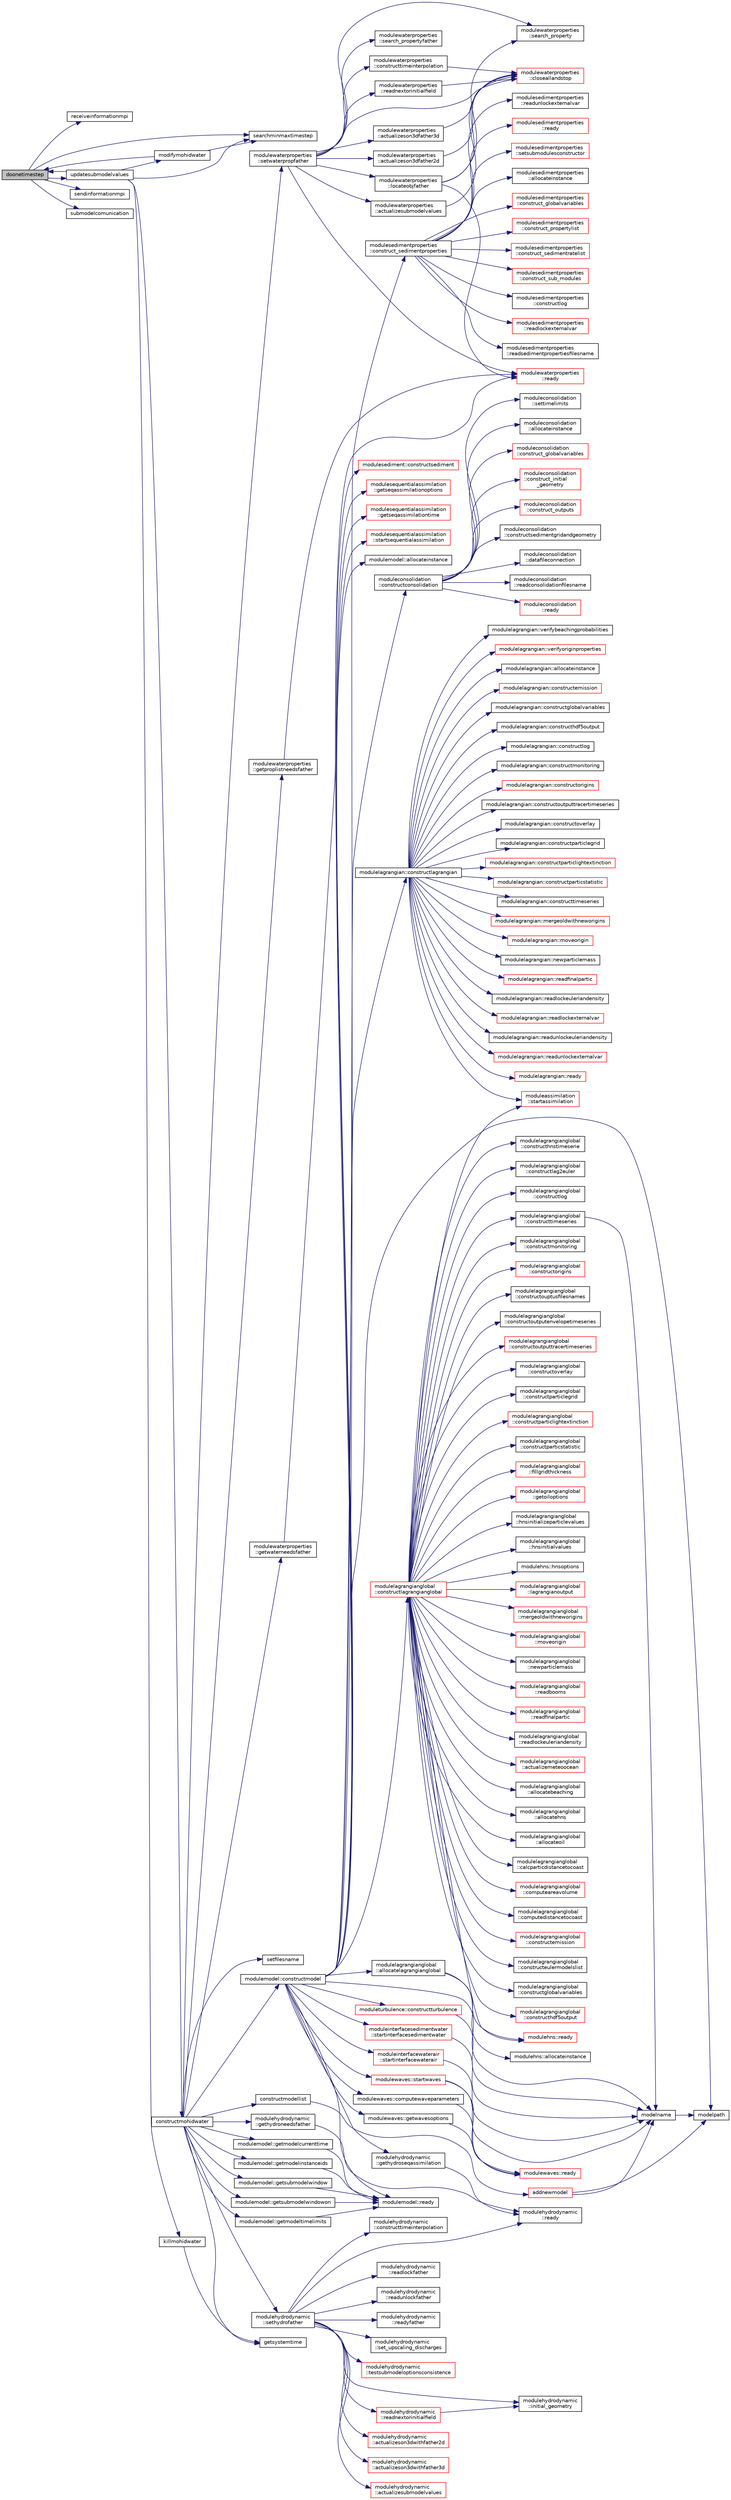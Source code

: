 digraph "doonetimestep"
{
 // LATEX_PDF_SIZE
  edge [fontname="Helvetica",fontsize="10",labelfontname="Helvetica",labelfontsize="10"];
  node [fontname="Helvetica",fontsize="10",shape=record];
  rankdir="LR";
  Node1 [label="doonetimestep",height=0.2,width=0.4,color="black", fillcolor="grey75", style="filled", fontcolor="black",tooltip=" "];
  Node1 -> Node2 [color="midnightblue",fontsize="10",style="solid",fontname="Helvetica"];
  Node2 [label="receiveinformationmpi",height=0.2,width=0.4,color="black", fillcolor="white", style="filled",URL="$_main_8_f90.html#a27516f33f4d1cea85cbc73fd9de518e6",tooltip=" "];
  Node1 -> Node3 [color="midnightblue",fontsize="10",style="solid",fontname="Helvetica"];
  Node3 [label="searchminmaxtimestep",height=0.2,width=0.4,color="black", fillcolor="white", style="filled",URL="$_main_8_f90.html#a21af06ec88c487727156f8a6158380c6",tooltip=" "];
  Node1 -> Node4 [color="midnightblue",fontsize="10",style="solid",fontname="Helvetica"];
  Node4 [label="sendinformationmpi",height=0.2,width=0.4,color="black", fillcolor="white", style="filled",URL="$_main_8_f90.html#a2d87b03d6958553abb9960de430dc290",tooltip=" "];
  Node1 -> Node5 [color="midnightblue",fontsize="10",style="solid",fontname="Helvetica"];
  Node5 [label="submodelcomunication",height=0.2,width=0.4,color="black", fillcolor="white", style="filled",URL="$_main_8_f90.html#a7e852b1ed4379c79f70b17003d08f3c5",tooltip=" "];
  Node1 -> Node6 [color="midnightblue",fontsize="10",style="solid",fontname="Helvetica"];
  Node6 [label="updatesubmodelvalues",height=0.2,width=0.4,color="black", fillcolor="white", style="filled",URL="$_main_8_f90.html#a4c5ecbd810307fa557d4b4e6719c7fd1",tooltip=" "];
  Node6 -> Node7 [color="midnightblue",fontsize="10",style="solid",fontname="Helvetica"];
  Node7 [label="constructmohidwater",height=0.2,width=0.4,color="black", fillcolor="white", style="filled",URL="$_main_8_f90.html#abc6cfc7bca3f0c4dda032a34b9690319",tooltip=" "];
  Node7 -> Node8 [color="midnightblue",fontsize="10",style="solid",fontname="Helvetica"];
  Node8 [label="modulemodel::constructmodel",height=0.2,width=0.4,color="black", fillcolor="white", style="filled",URL="$namespacemodulemodel.html#abcddd2b6e97f110b0c5b3bb00f069570",tooltip=" "];
  Node8 -> Node9 [color="midnightblue",fontsize="10",style="solid",fontname="Helvetica"];
  Node9 [label="modulemodel::allocateinstance",height=0.2,width=0.4,color="black", fillcolor="white", style="filled",URL="$namespacemodulemodel.html#a5bbc8de2114f1ac7367a9db6d923e85a",tooltip=" "];
  Node8 -> Node10 [color="midnightblue",fontsize="10",style="solid",fontname="Helvetica"];
  Node10 [label="modulelagrangianglobal\l::allocatelagrangianglobal",height=0.2,width=0.4,color="black", fillcolor="white", style="filled",URL="$namespacemodulelagrangianglobal.html#a8ae3b3566ebe3cc057810473a03a4abf",tooltip=" "];
  Node10 -> Node11 [color="midnightblue",fontsize="10",style="solid",fontname="Helvetica"];
  Node11 [label="modulehns::allocateinstance",height=0.2,width=0.4,color="black", fillcolor="white", style="filled",URL="$namespacemodulehns.html#a1ecdd29807e20a3d2a3ad0b9fc798f51",tooltip=" "];
  Node10 -> Node12 [color="midnightblue",fontsize="10",style="solid",fontname="Helvetica"];
  Node12 [label="modulehns::ready",height=0.2,width=0.4,color="red", fillcolor="white", style="filled",URL="$namespacemodulehns.html#a1b4bda03d346568b51278fca35b05366",tooltip=" "];
  Node8 -> Node14 [color="midnightblue",fontsize="10",style="solid",fontname="Helvetica"];
  Node14 [label="modulewaves::computewaveparameters",height=0.2,width=0.4,color="black", fillcolor="white", style="filled",URL="$namespacemodulewaves.html#a6a63e2ee3bdd7ee4378a33408a4668a7",tooltip=" "];
  Node14 -> Node15 [color="midnightblue",fontsize="10",style="solid",fontname="Helvetica"];
  Node15 [label="modulewaves::ready",height=0.2,width=0.4,color="red", fillcolor="white", style="filled",URL="$namespacemodulewaves.html#a15beb6e5dff252a4c77c47d43f9b6385",tooltip=" "];
  Node8 -> Node17 [color="midnightblue",fontsize="10",style="solid",fontname="Helvetica"];
  Node17 [label="modulesedimentproperties\l::construct_sedimentproperties",height=0.2,width=0.4,color="black", fillcolor="white", style="filled",URL="$namespacemodulesedimentproperties.html#a73be9d7faf93dc6b2994d535213bbd58",tooltip=" "];
  Node17 -> Node18 [color="midnightblue",fontsize="10",style="solid",fontname="Helvetica"];
  Node18 [label="modulesedimentproperties\l::allocateinstance",height=0.2,width=0.4,color="black", fillcolor="white", style="filled",URL="$namespacemodulesedimentproperties.html#a0e2131732a53a8682cb31baa3a65d6ae",tooltip=" "];
  Node17 -> Node19 [color="midnightblue",fontsize="10",style="solid",fontname="Helvetica"];
  Node19 [label="modulesedimentproperties\l::construct_globalvariables",height=0.2,width=0.4,color="red", fillcolor="white", style="filled",URL="$namespacemodulesedimentproperties.html#ac04693b92d1ed98577124026a0fb1d2e",tooltip=" "];
  Node17 -> Node24 [color="midnightblue",fontsize="10",style="solid",fontname="Helvetica"];
  Node24 [label="modulesedimentproperties\l::construct_propertylist",height=0.2,width=0.4,color="red", fillcolor="white", style="filled",URL="$namespacemodulesedimentproperties.html#abc91092616fbf4edf02daa5a7b1fcbb9",tooltip=" "];
  Node17 -> Node36 [color="midnightblue",fontsize="10",style="solid",fontname="Helvetica"];
  Node36 [label="modulesedimentproperties\l::construct_sedimentratelist",height=0.2,width=0.4,color="red", fillcolor="white", style="filled",URL="$namespacemodulesedimentproperties.html#ac8e0d26b714ef94bff3a38a7730ee2a5",tooltip=" "];
  Node17 -> Node42 [color="midnightblue",fontsize="10",style="solid",fontname="Helvetica"];
  Node42 [label="modulesedimentproperties\l::construct_sub_modules",height=0.2,width=0.4,color="red", fillcolor="white", style="filled",URL="$namespacemodulesedimentproperties.html#a908a832201f28cb160dc5c859ab8af03",tooltip=" "];
  Node17 -> Node54 [color="midnightblue",fontsize="10",style="solid",fontname="Helvetica"];
  Node54 [label="modulesedimentproperties\l::constructlog",height=0.2,width=0.4,color="black", fillcolor="white", style="filled",URL="$namespacemodulesedimentproperties.html#a8adc335e0f9814d9866b9c91620279fb",tooltip=" "];
  Node17 -> Node55 [color="midnightblue",fontsize="10",style="solid",fontname="Helvetica"];
  Node55 [label="modulesedimentproperties\l::readlockexternalvar",height=0.2,width=0.4,color="red", fillcolor="white", style="filled",URL="$namespacemodulesedimentproperties.html#a395db65fca9389b9904d43f9fc450c03",tooltip=" "];
  Node17 -> Node66 [color="midnightblue",fontsize="10",style="solid",fontname="Helvetica"];
  Node66 [label="modulesedimentproperties\l::readsedimentpropertiesfilesname",height=0.2,width=0.4,color="black", fillcolor="white", style="filled",URL="$namespacemodulesedimentproperties.html#a75f3289f9063b5325117a4d39bebace2",tooltip=" "];
  Node17 -> Node67 [color="midnightblue",fontsize="10",style="solid",fontname="Helvetica"];
  Node67 [label="modulesedimentproperties\l::readunlockexternalvar",height=0.2,width=0.4,color="black", fillcolor="white", style="filled",URL="$namespacemodulesedimentproperties.html#a442696b0f51e8020b42b7a5c2af05721",tooltip=" "];
  Node17 -> Node68 [color="midnightblue",fontsize="10",style="solid",fontname="Helvetica"];
  Node68 [label="modulesedimentproperties\l::ready",height=0.2,width=0.4,color="red", fillcolor="white", style="filled",URL="$namespacemodulesedimentproperties.html#a0ac80b6b6970285688cd69f623317e33",tooltip=" "];
  Node17 -> Node70 [color="midnightblue",fontsize="10",style="solid",fontname="Helvetica"];
  Node70 [label="modulesedimentproperties\l::setsubmodulesconstructor",height=0.2,width=0.4,color="red", fillcolor="white", style="filled",URL="$namespacemodulesedimentproperties.html#acc4f3e2fa34ac7c083b5c86382b68a59",tooltip=" "];
  Node8 -> Node72 [color="midnightblue",fontsize="10",style="solid",fontname="Helvetica"];
  Node72 [label="moduleconsolidation\l::constructconsolidation",height=0.2,width=0.4,color="black", fillcolor="white", style="filled",URL="$namespacemoduleconsolidation.html#aac026f0503f905b1fdf70f85f58f7b69",tooltip=" "];
  Node72 -> Node73 [color="midnightblue",fontsize="10",style="solid",fontname="Helvetica"];
  Node73 [label="moduleconsolidation\l::allocateinstance",height=0.2,width=0.4,color="black", fillcolor="white", style="filled",URL="$namespacemoduleconsolidation.html#ab891ed95a8328cd00b80d32b5bbc6bb6",tooltip=" "];
  Node72 -> Node74 [color="midnightblue",fontsize="10",style="solid",fontname="Helvetica"];
  Node74 [label="moduleconsolidation\l::construct_globalvariables",height=0.2,width=0.4,color="red", fillcolor="white", style="filled",URL="$namespacemoduleconsolidation.html#a4d351c8e79499df7d1edcdc11c64fd58",tooltip=" "];
  Node72 -> Node81 [color="midnightblue",fontsize="10",style="solid",fontname="Helvetica"];
  Node81 [label="moduleconsolidation\l::construct_initial\l_geometry",height=0.2,width=0.4,color="red", fillcolor="white", style="filled",URL="$namespacemoduleconsolidation.html#aefbb1dd3cecd84ab6814af87893b00d1",tooltip=" "];
  Node72 -> Node86 [color="midnightblue",fontsize="10",style="solid",fontname="Helvetica"];
  Node86 [label="moduleconsolidation\l::construct_outputs",height=0.2,width=0.4,color="red", fillcolor="white", style="filled",URL="$namespacemoduleconsolidation.html#a1c6db66f62288736bfc6a93bb76fb12c",tooltip=" "];
  Node72 -> Node91 [color="midnightblue",fontsize="10",style="solid",fontname="Helvetica"];
  Node91 [label="moduleconsolidation\l::constructsedimentgridandgeometry",height=0.2,width=0.4,color="black", fillcolor="white", style="filled",URL="$namespacemoduleconsolidation.html#a7fa231a9af605419b5dbc619d4e2a60f",tooltip=" "];
  Node72 -> Node92 [color="midnightblue",fontsize="10",style="solid",fontname="Helvetica"];
  Node92 [label="moduleconsolidation\l::datafileconnection",height=0.2,width=0.4,color="black", fillcolor="white", style="filled",URL="$namespacemoduleconsolidation.html#a59eaaf93a76021e109b8d97e2756ac51",tooltip=" "];
  Node72 -> Node93 [color="midnightblue",fontsize="10",style="solid",fontname="Helvetica"];
  Node93 [label="moduleconsolidation\l::readconsolidationfilesname",height=0.2,width=0.4,color="black", fillcolor="white", style="filled",URL="$namespacemoduleconsolidation.html#adc874bdb2826879904126cec4cd75459",tooltip=" "];
  Node72 -> Node22 [color="midnightblue",fontsize="10",style="solid",fontname="Helvetica"];
  Node22 [label="moduleconsolidation\l::ready",height=0.2,width=0.4,color="red", fillcolor="white", style="filled",URL="$namespacemoduleconsolidation.html#ab6b8d86bedc5c2870f1fb998c297005e",tooltip=" "];
  Node72 -> Node94 [color="midnightblue",fontsize="10",style="solid",fontname="Helvetica"];
  Node94 [label="moduleconsolidation\l::settimelimits",height=0.2,width=0.4,color="black", fillcolor="white", style="filled",URL="$namespacemoduleconsolidation.html#a8f78f5569405ac5d416a2919286511f3",tooltip=" "];
  Node8 -> Node95 [color="midnightblue",fontsize="10",style="solid",fontname="Helvetica"];
  Node95 [label="modulelagrangian::constructlagrangian",height=0.2,width=0.4,color="black", fillcolor="white", style="filled",URL="$namespacemodulelagrangian.html#ad766e71e7390a14dd30513d8ec8ca115",tooltip=" "];
  Node95 -> Node96 [color="midnightblue",fontsize="10",style="solid",fontname="Helvetica"];
  Node96 [label="modulelagrangian::allocateinstance",height=0.2,width=0.4,color="black", fillcolor="white", style="filled",URL="$namespacemodulelagrangian.html#a8223a77ae9396e4ded8f6f220eb1ebe0",tooltip=" "];
  Node95 -> Node97 [color="midnightblue",fontsize="10",style="solid",fontname="Helvetica"];
  Node97 [label="modulelagrangian::constructemission",height=0.2,width=0.4,color="red", fillcolor="white", style="filled",URL="$namespacemodulelagrangian.html#ac0e529585f9aa6d77944f42eec49c399",tooltip=" "];
  Node95 -> Node165 [color="midnightblue",fontsize="10",style="solid",fontname="Helvetica"];
  Node165 [label="modulelagrangian::constructglobalvariables",height=0.2,width=0.4,color="black", fillcolor="white", style="filled",URL="$namespacemodulelagrangian.html#aadb63f9fca438cc41d82d25d4e841aa6",tooltip=" "];
  Node95 -> Node166 [color="midnightblue",fontsize="10",style="solid",fontname="Helvetica"];
  Node166 [label="modulelagrangian::constructhdf5output",height=0.2,width=0.4,color="black", fillcolor="white", style="filled",URL="$namespacemodulelagrangian.html#a95739a2a3f7752220aa5fe865d07c62b",tooltip=" "];
  Node95 -> Node167 [color="midnightblue",fontsize="10",style="solid",fontname="Helvetica"];
  Node167 [label="modulelagrangian::constructlog",height=0.2,width=0.4,color="black", fillcolor="white", style="filled",URL="$namespacemodulelagrangian.html#a6dace26d0d9efdc26334c8afd5ae9220",tooltip=" "];
  Node95 -> Node168 [color="midnightblue",fontsize="10",style="solid",fontname="Helvetica"];
  Node168 [label="modulelagrangian::constructmonitoring",height=0.2,width=0.4,color="black", fillcolor="white", style="filled",URL="$namespacemodulelagrangian.html#af8367c0c93de5218ac9c3ef7159659cf",tooltip=" "];
  Node95 -> Node169 [color="midnightblue",fontsize="10",style="solid",fontname="Helvetica"];
  Node169 [label="modulelagrangian::constructorigins",height=0.2,width=0.4,color="red", fillcolor="white", style="filled",URL="$namespacemodulelagrangian.html#a18d4f1108b3f7cc2ab468c5271bc2a42",tooltip=" "];
  Node95 -> Node195 [color="midnightblue",fontsize="10",style="solid",fontname="Helvetica"];
  Node195 [label="modulelagrangian::constructoutputtracertimeseries",height=0.2,width=0.4,color="black", fillcolor="white", style="filled",URL="$namespacemodulelagrangian.html#acead687ed0498394f861396d605a7ce9",tooltip=" "];
  Node95 -> Node196 [color="midnightblue",fontsize="10",style="solid",fontname="Helvetica"];
  Node196 [label="modulelagrangian::constructoverlay",height=0.2,width=0.4,color="black", fillcolor="white", style="filled",URL="$namespacemodulelagrangian.html#a9c44a52195377ea654c3cd3d5b97acca",tooltip=" "];
  Node95 -> Node197 [color="midnightblue",fontsize="10",style="solid",fontname="Helvetica"];
  Node197 [label="modulelagrangian::constructparticlegrid",height=0.2,width=0.4,color="black", fillcolor="white", style="filled",URL="$namespacemodulelagrangian.html#a190cd84669e94eedbb0ca723a973969c",tooltip=" "];
  Node95 -> Node198 [color="midnightblue",fontsize="10",style="solid",fontname="Helvetica"];
  Node198 [label="modulelagrangian::constructparticlightextinction",height=0.2,width=0.4,color="red", fillcolor="white", style="filled",URL="$namespacemodulelagrangian.html#a30983416b73c9972c63df2c25371661d",tooltip=" "];
  Node95 -> Node200 [color="midnightblue",fontsize="10",style="solid",fontname="Helvetica"];
  Node200 [label="modulelagrangian::constructparticstatistic",height=0.2,width=0.4,color="red", fillcolor="white", style="filled",URL="$namespacemodulelagrangian.html#a9111f92be66d257fc573bf898bbc38d9",tooltip=" "];
  Node95 -> Node202 [color="midnightblue",fontsize="10",style="solid",fontname="Helvetica"];
  Node202 [label="modulelagrangian::constructtimeseries",height=0.2,width=0.4,color="black", fillcolor="white", style="filled",URL="$namespacemodulelagrangian.html#a00248d924be257777ce6bdce98029594",tooltip=" "];
  Node95 -> Node203 [color="midnightblue",fontsize="10",style="solid",fontname="Helvetica"];
  Node203 [label="modulelagrangian::mergeoldwithneworigins",height=0.2,width=0.4,color="red", fillcolor="white", style="filled",URL="$namespacemodulelagrangian.html#aec5a7d886f857814caf3bbd5957b5359",tooltip=" "];
  Node95 -> Node213 [color="midnightblue",fontsize="10",style="solid",fontname="Helvetica"];
  Node213 [label="modulelagrangian::moveorigin",height=0.2,width=0.4,color="red", fillcolor="white", style="filled",URL="$namespacemodulelagrangian.html#a56e2a0655f742104a77b7d6d4040508f",tooltip=" "];
  Node95 -> Node214 [color="midnightblue",fontsize="10",style="solid",fontname="Helvetica"];
  Node214 [label="modulelagrangian::newparticlemass",height=0.2,width=0.4,color="black", fillcolor="white", style="filled",URL="$namespacemodulelagrangian.html#a5afe5f1c46e068854f5c2eca0de8b0fb",tooltip=" "];
  Node95 -> Node215 [color="midnightblue",fontsize="10",style="solid",fontname="Helvetica"];
  Node215 [label="modulelagrangian::readfinalpartic",height=0.2,width=0.4,color="red", fillcolor="white", style="filled",URL="$namespacemodulelagrangian.html#aa8ba43a560dd11df5632a522066b74a6",tooltip=" "];
  Node95 -> Node216 [color="midnightblue",fontsize="10",style="solid",fontname="Helvetica"];
  Node216 [label="modulelagrangian::readlockeuleriandensity",height=0.2,width=0.4,color="black", fillcolor="white", style="filled",URL="$namespacemodulelagrangian.html#a3d2b3737568ce2b7e2998cbd2192c685",tooltip=" "];
  Node95 -> Node217 [color="midnightblue",fontsize="10",style="solid",fontname="Helvetica"];
  Node217 [label="modulelagrangian::readlockexternalvar",height=0.2,width=0.4,color="red", fillcolor="white", style="filled",URL="$namespacemodulelagrangian.html#a1be97a0d8bb95c907adf6f985c3a70ce",tooltip=" "];
  Node95 -> Node219 [color="midnightblue",fontsize="10",style="solid",fontname="Helvetica"];
  Node219 [label="modulelagrangian::readunlockeuleriandensity",height=0.2,width=0.4,color="black", fillcolor="white", style="filled",URL="$namespacemodulelagrangian.html#a62c1768ee36cf2fc50c44c595fbf0408",tooltip=" "];
  Node95 -> Node220 [color="midnightblue",fontsize="10",style="solid",fontname="Helvetica"];
  Node220 [label="modulelagrangian::readunlockexternalvar",height=0.2,width=0.4,color="red", fillcolor="white", style="filled",URL="$namespacemodulelagrangian.html#afc1c234aa5939835cbe1bc80abe16766",tooltip=" "];
  Node95 -> Node222 [color="midnightblue",fontsize="10",style="solid",fontname="Helvetica"];
  Node222 [label="modulelagrangian::ready",height=0.2,width=0.4,color="red", fillcolor="white", style="filled",URL="$namespacemodulelagrangian.html#a4ddfbe58c1df4477f8d84db54b330823",tooltip=" "];
  Node95 -> Node224 [color="midnightblue",fontsize="10",style="solid",fontname="Helvetica"];
  Node224 [label="moduleassimilation\l::startassimilation",height=0.2,width=0.4,color="red", fillcolor="white", style="filled",URL="$namespacemoduleassimilation.html#a686ae542667f0f0269fb4baa108cbcf7",tooltip=" "];
  Node95 -> Node242 [color="midnightblue",fontsize="10",style="solid",fontname="Helvetica"];
  Node242 [label="modulelagrangian::verifybeachingprobabilities",height=0.2,width=0.4,color="black", fillcolor="white", style="filled",URL="$namespacemodulelagrangian.html#a73aa2ae55efd7276fcb02ec56c40eba3",tooltip=" "];
  Node95 -> Node243 [color="midnightblue",fontsize="10",style="solid",fontname="Helvetica"];
  Node243 [label="modulelagrangian::verifyoriginproperties",height=0.2,width=0.4,color="red", fillcolor="white", style="filled",URL="$namespacemodulelagrangian.html#a3afb63d9461c6e731400252243804a3b",tooltip=" "];
  Node8 -> Node244 [color="midnightblue",fontsize="10",style="solid",fontname="Helvetica"];
  Node244 [label="modulelagrangianglobal\l::constructlagrangianglobal",height=0.2,width=0.4,color="red", fillcolor="white", style="filled",URL="$namespacemodulelagrangianglobal.html#afd673a84ee97dfdff69d0e0f3a7ea3ef",tooltip=" "];
  Node244 -> Node245 [color="midnightblue",fontsize="10",style="solid",fontname="Helvetica"];
  Node245 [label="modulelagrangianglobal\l::actualizemeteoocean",height=0.2,width=0.4,color="red", fillcolor="white", style="filled",URL="$namespacemodulelagrangianglobal.html#a0fa07eb74ec148c5c6faeec4cd4561c9",tooltip=" "];
  Node244 -> Node248 [color="midnightblue",fontsize="10",style="solid",fontname="Helvetica"];
  Node248 [label="modulelagrangianglobal\l::allocatebeaching",height=0.2,width=0.4,color="black", fillcolor="white", style="filled",URL="$namespacemodulelagrangianglobal.html#a48e2f7f1b1f2612fb2b891f9ae7918b4",tooltip=" "];
  Node244 -> Node249 [color="midnightblue",fontsize="10",style="solid",fontname="Helvetica"];
  Node249 [label="modulelagrangianglobal\l::allocatehns",height=0.2,width=0.4,color="black", fillcolor="white", style="filled",URL="$namespacemodulelagrangianglobal.html#aa4f2e4611a6f55063b6b425e9af734c9",tooltip=" "];
  Node244 -> Node250 [color="midnightblue",fontsize="10",style="solid",fontname="Helvetica"];
  Node250 [label="modulelagrangianglobal\l::allocateoil",height=0.2,width=0.4,color="black", fillcolor="white", style="filled",URL="$namespacemodulelagrangianglobal.html#a0be041be04e7755f84bc26f6dfe301b0",tooltip=" "];
  Node244 -> Node251 [color="midnightblue",fontsize="10",style="solid",fontname="Helvetica"];
  Node251 [label="modulelagrangianglobal\l::calcparticdistancetocoast",height=0.2,width=0.4,color="black", fillcolor="white", style="filled",URL="$namespacemodulelagrangianglobal.html#a93a1f184ec51e9c61c7ac05ecf8d9364",tooltip=" "];
  Node244 -> Node252 [color="midnightblue",fontsize="10",style="solid",fontname="Helvetica"];
  Node252 [label="modulelagrangianglobal\l::computeareavolume",height=0.2,width=0.4,color="red", fillcolor="white", style="filled",URL="$namespacemodulelagrangianglobal.html#ad6190c60927cd9e871e45fcfd4fc5dd2",tooltip=" "];
  Node244 -> Node255 [color="midnightblue",fontsize="10",style="solid",fontname="Helvetica"];
  Node255 [label="modulelagrangianglobal\l::computedistancetocoast",height=0.2,width=0.4,color="black", fillcolor="white", style="filled",URL="$namespacemodulelagrangianglobal.html#ae26f6cb369947b236a6e8dffcbed3eb2",tooltip=" "];
  Node244 -> Node256 [color="midnightblue",fontsize="10",style="solid",fontname="Helvetica"];
  Node256 [label="modulelagrangianglobal\l::constructemission",height=0.2,width=0.4,color="red", fillcolor="white", style="filled",URL="$namespacemodulelagrangianglobal.html#a19776a2b14eca267eac2af7e53ce5c77",tooltip=" "];
  Node244 -> Node292 [color="midnightblue",fontsize="10",style="solid",fontname="Helvetica"];
  Node292 [label="modulelagrangianglobal\l::constructeulermodelslist",height=0.2,width=0.4,color="black", fillcolor="white", style="filled",URL="$namespacemodulelagrangianglobal.html#a409542d48e7b2b20840dc3545d1a34f0",tooltip=" "];
  Node244 -> Node293 [color="midnightblue",fontsize="10",style="solid",fontname="Helvetica"];
  Node293 [label="modulelagrangianglobal\l::constructglobalvariables",height=0.2,width=0.4,color="black", fillcolor="white", style="filled",URL="$namespacemodulelagrangianglobal.html#ac07ce699fa5190e37b220b344450ba80",tooltip=" "];
  Node244 -> Node294 [color="midnightblue",fontsize="10",style="solid",fontname="Helvetica"];
  Node294 [label="modulelagrangianglobal\l::constructhdf5output",height=0.2,width=0.4,color="red", fillcolor="white", style="filled",URL="$namespacemodulelagrangianglobal.html#a72385af4d9a1a57607853866a0eb0fe0",tooltip=" "];
  Node244 -> Node296 [color="midnightblue",fontsize="10",style="solid",fontname="Helvetica"];
  Node296 [label="modulelagrangianglobal\l::constructhnstimeserie",height=0.2,width=0.4,color="black", fillcolor="white", style="filled",URL="$namespacemodulelagrangianglobal.html#a56d6b284b701a9103a92e0956ad4cc6a",tooltip=" "];
  Node244 -> Node297 [color="midnightblue",fontsize="10",style="solid",fontname="Helvetica"];
  Node297 [label="modulelagrangianglobal\l::constructlag2euler",height=0.2,width=0.4,color="black", fillcolor="white", style="filled",URL="$namespacemodulelagrangianglobal.html#a5c09d9f8068efed26002854c2ba12362",tooltip=" "];
  Node244 -> Node298 [color="midnightblue",fontsize="10",style="solid",fontname="Helvetica"];
  Node298 [label="modulelagrangianglobal\l::constructlog",height=0.2,width=0.4,color="black", fillcolor="white", style="filled",URL="$namespacemodulelagrangianglobal.html#aa700601bd9f8ad04a50534e66725efc4",tooltip=" "];
  Node244 -> Node299 [color="midnightblue",fontsize="10",style="solid",fontname="Helvetica"];
  Node299 [label="modulelagrangianglobal\l::constructmonitoring",height=0.2,width=0.4,color="black", fillcolor="white", style="filled",URL="$namespacemodulelagrangianglobal.html#ae93400b6f236b2e44a7b90febb2be220",tooltip=" "];
  Node244 -> Node300 [color="midnightblue",fontsize="10",style="solid",fontname="Helvetica"];
  Node300 [label="modulelagrangianglobal\l::constructorigins",height=0.2,width=0.4,color="red", fillcolor="white", style="filled",URL="$namespacemodulelagrangianglobal.html#a18659553d3e4f0917dd7bc0bcdb6d109",tooltip=" "];
  Node244 -> Node332 [color="midnightblue",fontsize="10",style="solid",fontname="Helvetica"];
  Node332 [label="modulelagrangianglobal\l::constructouptusfilesnames",height=0.2,width=0.4,color="black", fillcolor="white", style="filled",URL="$namespacemodulelagrangianglobal.html#a083836de958c69614f913a7f1b0bee9e",tooltip=" "];
  Node244 -> Node333 [color="midnightblue",fontsize="10",style="solid",fontname="Helvetica"];
  Node333 [label="modulelagrangianglobal\l::constructoutputenvelopetimeseries",height=0.2,width=0.4,color="black", fillcolor="white", style="filled",URL="$namespacemodulelagrangianglobal.html#ac9b3291ed411a75cceb9948f7f671764",tooltip=" "];
  Node244 -> Node334 [color="midnightblue",fontsize="10",style="solid",fontname="Helvetica"];
  Node334 [label="modulelagrangianglobal\l::constructoutputtracertimeseries",height=0.2,width=0.4,color="red", fillcolor="white", style="filled",URL="$namespacemodulelagrangianglobal.html#a43f3d0f411e8d9b0df16d63f033382ff",tooltip=" "];
  Node244 -> Node336 [color="midnightblue",fontsize="10",style="solid",fontname="Helvetica"];
  Node336 [label="modulelagrangianglobal\l::constructoverlay",height=0.2,width=0.4,color="black", fillcolor="white", style="filled",URL="$namespacemodulelagrangianglobal.html#a66523dedf972d121569f3902f6d4a148",tooltip=" "];
  Node244 -> Node337 [color="midnightblue",fontsize="10",style="solid",fontname="Helvetica"];
  Node337 [label="modulelagrangianglobal\l::constructparticlegrid",height=0.2,width=0.4,color="black", fillcolor="white", style="filled",URL="$namespacemodulelagrangianglobal.html#aad6524644ca62cde451d62e0964fe5de",tooltip=" "];
  Node244 -> Node338 [color="midnightblue",fontsize="10",style="solid",fontname="Helvetica"];
  Node338 [label="modulelagrangianglobal\l::constructparticlightextinction",height=0.2,width=0.4,color="red", fillcolor="white", style="filled",URL="$namespacemodulelagrangianglobal.html#a4ba42e3d7ac7a48f0a6a551322aaf754",tooltip=" "];
  Node244 -> Node339 [color="midnightblue",fontsize="10",style="solid",fontname="Helvetica"];
  Node339 [label="modulelagrangianglobal\l::constructparticstatistic",height=0.2,width=0.4,color="black", fillcolor="white", style="filled",URL="$namespacemodulelagrangianglobal.html#a13c381524822a2310bb011dc1680ed61",tooltip=" "];
  Node244 -> Node340 [color="midnightblue",fontsize="10",style="solid",fontname="Helvetica"];
  Node340 [label="modulelagrangianglobal\l::constructtimeseries",height=0.2,width=0.4,color="black", fillcolor="white", style="filled",URL="$namespacemodulelagrangianglobal.html#ace8bf8bfcb4ec7384b2bb7af77034f8e",tooltip=" "];
  Node340 -> Node341 [color="midnightblue",fontsize="10",style="solid",fontname="Helvetica"];
  Node341 [label="modelname",height=0.2,width=0.4,color="black", fillcolor="white", style="filled",URL="$_main_8_f90.html#af0ae0b978e6573bc461573aa66062e83",tooltip=" "];
  Node341 -> Node342 [color="midnightblue",fontsize="10",style="solid",fontname="Helvetica"];
  Node342 [label="modelpath",height=0.2,width=0.4,color="black", fillcolor="white", style="filled",URL="$_main_8_f90.html#ada5b220b45dcba73a75264dcde43e3bd",tooltip=" "];
  Node244 -> Node343 [color="midnightblue",fontsize="10",style="solid",fontname="Helvetica"];
  Node343 [label="modulelagrangianglobal\l::fillgridthickness",height=0.2,width=0.4,color="red", fillcolor="white", style="filled",URL="$namespacemodulelagrangianglobal.html#a36b19f9334aaf4289e0ec7ea7eea643c",tooltip=" "];
  Node244 -> Node346 [color="midnightblue",fontsize="10",style="solid",fontname="Helvetica"];
  Node346 [label="modulelagrangianglobal\l::getoiloptions",height=0.2,width=0.4,color="red", fillcolor="white", style="filled",URL="$namespacemodulelagrangianglobal.html#a64f08b972c519197b497942c12d54fd5",tooltip=" "];
  Node244 -> Node348 [color="midnightblue",fontsize="10",style="solid",fontname="Helvetica"];
  Node348 [label="modulelagrangianglobal\l::hnsinitializeparticlevalues",height=0.2,width=0.4,color="black", fillcolor="white", style="filled",URL="$namespacemodulelagrangianglobal.html#a480cf2e664cf8fc186fb4ad80025693c",tooltip=" "];
  Node244 -> Node349 [color="midnightblue",fontsize="10",style="solid",fontname="Helvetica"];
  Node349 [label="modulelagrangianglobal\l::hnsinitialvalues",height=0.2,width=0.4,color="black", fillcolor="white", style="filled",URL="$namespacemodulelagrangianglobal.html#ad1111403d5d343cacd9cf3deb4c66ec9",tooltip=" "];
  Node244 -> Node314 [color="midnightblue",fontsize="10",style="solid",fontname="Helvetica"];
  Node314 [label="modulehns::hnsoptions",height=0.2,width=0.4,color="black", fillcolor="white", style="filled",URL="$namespacemodulehns.html#a71301e39dc6614233febb77b7cd18194",tooltip=" "];
  Node244 -> Node350 [color="midnightblue",fontsize="10",style="solid",fontname="Helvetica"];
  Node350 [label="modulelagrangianglobal\l::lagrangianoutput",height=0.2,width=0.4,color="red", fillcolor="white", style="filled",URL="$namespacemodulelagrangianglobal.html#a3e9da0dad79c6c6965b34c4f0d9232a0",tooltip=" "];
  Node244 -> Node375 [color="midnightblue",fontsize="10",style="solid",fontname="Helvetica"];
  Node375 [label="modulelagrangianglobal\l::mergeoldwithneworigins",height=0.2,width=0.4,color="red", fillcolor="white", style="filled",URL="$namespacemodulelagrangianglobal.html#a615ab3a1eadb5c6d09f9fe8642d2c59f",tooltip=" "];
  Node244 -> Node385 [color="midnightblue",fontsize="10",style="solid",fontname="Helvetica"];
  Node385 [label="modulelagrangianglobal\l::moveorigin",height=0.2,width=0.4,color="red", fillcolor="white", style="filled",URL="$namespacemodulelagrangianglobal.html#a214f6221918e0904f9300fa3b9a00cb3",tooltip=" "];
  Node244 -> Node386 [color="midnightblue",fontsize="10",style="solid",fontname="Helvetica"];
  Node386 [label="modulelagrangianglobal\l::newparticlemass",height=0.2,width=0.4,color="black", fillcolor="white", style="filled",URL="$namespacemodulelagrangianglobal.html#ab7a73b07470ae9858c75d8d622eabdff",tooltip=" "];
  Node244 -> Node387 [color="midnightblue",fontsize="10",style="solid",fontname="Helvetica"];
  Node387 [label="modulelagrangianglobal\l::readbooms",height=0.2,width=0.4,color="red", fillcolor="white", style="filled",URL="$namespacemodulelagrangianglobal.html#ae6c369ad79b4c62328e4792cd7aed791",tooltip=" "];
  Node244 -> Node390 [color="midnightblue",fontsize="10",style="solid",fontname="Helvetica"];
  Node390 [label="modulelagrangianglobal\l::readfinalpartic",height=0.2,width=0.4,color="red", fillcolor="white", style="filled",URL="$namespacemodulelagrangianglobal.html#a101ffba4c1f5b064fc15cf4cd92df60e",tooltip=" "];
  Node244 -> Node391 [color="midnightblue",fontsize="10",style="solid",fontname="Helvetica"];
  Node391 [label="modulelagrangianglobal\l::readlockeuleriandensity",height=0.2,width=0.4,color="black", fillcolor="white", style="filled",URL="$namespacemodulelagrangianglobal.html#a050ae9cc2e89b6c4a9988fc3de650380",tooltip=" "];
  Node244 -> Node12 [color="midnightblue",fontsize="10",style="solid",fontname="Helvetica"];
  Node244 -> Node224 [color="midnightblue",fontsize="10",style="solid",fontname="Helvetica"];
  Node8 -> Node410 [color="midnightblue",fontsize="10",style="solid",fontname="Helvetica"];
  Node410 [label="modulesediment::constructsediment",height=0.2,width=0.4,color="red", fillcolor="white", style="filled",URL="$namespacemodulesediment.html#a1a3b01f7483f6fefc6f2dac6a51d664c",tooltip=" "];
  Node8 -> Node440 [color="midnightblue",fontsize="10",style="solid",fontname="Helvetica"];
  Node440 [label="moduleturbulence::constructturbulence",height=0.2,width=0.4,color="red", fillcolor="white", style="filled",URL="$namespacemoduleturbulence.html#ace39b4cf089aa70cd60b083a3e341bc9",tooltip=" "];
  Node440 -> Node341 [color="midnightblue",fontsize="10",style="solid",fontname="Helvetica"];
  Node8 -> Node482 [color="midnightblue",fontsize="10",style="solid",fontname="Helvetica"];
  Node482 [label="modulehydrodynamic\l::gethydroseqassimilation",height=0.2,width=0.4,color="black", fillcolor="white", style="filled",URL="$namespacemodulehydrodynamic.html#ab2980a48cd10c0f2def3784cbf27608c",tooltip=" "];
  Node482 -> Node395 [color="midnightblue",fontsize="10",style="solid",fontname="Helvetica"];
  Node395 [label="modulehydrodynamic\l::ready",height=0.2,width=0.4,color="black", fillcolor="white", style="filled",URL="$namespacemodulehydrodynamic.html#a541821548a44af36e71f5eddedae890e",tooltip=" "];
  Node8 -> Node483 [color="midnightblue",fontsize="10",style="solid",fontname="Helvetica"];
  Node483 [label="modulesequentialassimilation\l::getseqassimilationoptions",height=0.2,width=0.4,color="red", fillcolor="white", style="filled",URL="$namespacemodulesequentialassimilation.html#a1df3565c62b239e627e2abf8edf5339e",tooltip=" "];
  Node8 -> Node486 [color="midnightblue",fontsize="10",style="solid",fontname="Helvetica"];
  Node486 [label="modulesequentialassimilation\l::getseqassimilationtime",height=0.2,width=0.4,color="red", fillcolor="white", style="filled",URL="$namespacemodulesequentialassimilation.html#a79adcfc8fb983a24237bd6bba818eca8",tooltip=" "];
  Node8 -> Node487 [color="midnightblue",fontsize="10",style="solid",fontname="Helvetica"];
  Node487 [label="modulewaves::getwavesoptions",height=0.2,width=0.4,color="black", fillcolor="white", style="filled",URL="$namespacemodulewaves.html#af1623a677ea698d686e5a5faa283eea1",tooltip=" "];
  Node487 -> Node15 [color="midnightblue",fontsize="10",style="solid",fontname="Helvetica"];
  Node8 -> Node341 [color="midnightblue",fontsize="10",style="solid",fontname="Helvetica"];
  Node8 -> Node342 [color="midnightblue",fontsize="10",style="solid",fontname="Helvetica"];
  Node8 -> Node488 [color="midnightblue",fontsize="10",style="solid",fontname="Helvetica"];
  Node488 [label="modulemodel::ready",height=0.2,width=0.4,color="black", fillcolor="white", style="filled",URL="$namespacemodulemodel.html#af5d93bbd065add89f5cd52475a40e7fc",tooltip=" "];
  Node8 -> Node489 [color="midnightblue",fontsize="10",style="solid",fontname="Helvetica"];
  Node489 [label="moduleinterfacesedimentwater\l::startinterfacesedimentwater",height=0.2,width=0.4,color="red", fillcolor="white", style="filled",URL="$namespacemoduleinterfacesedimentwater.html#ac4816996443451e1d6254c032bf000d5",tooltip=" "];
  Node489 -> Node341 [color="midnightblue",fontsize="10",style="solid",fontname="Helvetica"];
  Node8 -> Node599 [color="midnightblue",fontsize="10",style="solid",fontname="Helvetica"];
  Node599 [label="moduleinterfacewaterair\l::startinterfacewaterair",height=0.2,width=0.4,color="red", fillcolor="white", style="filled",URL="$namespacemoduleinterfacewaterair.html#a1d15121ff2d6a7ec0e45dffd0506037a",tooltip=" "];
  Node599 -> Node341 [color="midnightblue",fontsize="10",style="solid",fontname="Helvetica"];
  Node8 -> Node642 [color="midnightblue",fontsize="10",style="solid",fontname="Helvetica"];
  Node642 [label="modulesequentialassimilation\l::startsequentialassimilation",height=0.2,width=0.4,color="red", fillcolor="white", style="filled",URL="$namespacemodulesequentialassimilation.html#af7b9f893222a8a590e41b22e1cbb87e8",tooltip=" "];
  Node8 -> Node688 [color="midnightblue",fontsize="10",style="solid",fontname="Helvetica"];
  Node688 [label="modulewaves::startwaves",height=0.2,width=0.4,color="red", fillcolor="white", style="filled",URL="$namespacemodulewaves.html#afb65a1617589473a3eac08eef0cc3a2b",tooltip=" "];
  Node688 -> Node341 [color="midnightblue",fontsize="10",style="solid",fontname="Helvetica"];
  Node688 -> Node15 [color="midnightblue",fontsize="10",style="solid",fontname="Helvetica"];
  Node7 -> Node710 [color="midnightblue",fontsize="10",style="solid",fontname="Helvetica"];
  Node710 [label="constructmodellist",height=0.2,width=0.4,color="black", fillcolor="white", style="filled",URL="$_main_8_f90.html#a02fa61b3a3e945d0354664955c2666fb",tooltip=" "];
  Node710 -> Node711 [color="midnightblue",fontsize="10",style="solid",fontname="Helvetica"];
  Node711 [label="addnewmodel",height=0.2,width=0.4,color="red", fillcolor="white", style="filled",URL="$_main_8_f90.html#a2f77a4f5e6866a09c535fb9958312f17",tooltip=" "];
  Node711 -> Node341 [color="midnightblue",fontsize="10",style="solid",fontname="Helvetica"];
  Node711 -> Node342 [color="midnightblue",fontsize="10",style="solid",fontname="Helvetica"];
  Node7 -> Node661 [color="midnightblue",fontsize="10",style="solid",fontname="Helvetica"];
  Node661 [label="modulehydrodynamic\l::gethydroneedsfather",height=0.2,width=0.4,color="black", fillcolor="white", style="filled",URL="$namespacemodulehydrodynamic.html#a391b4f9e43b2d5d986bedc666b00da4d",tooltip=" "];
  Node661 -> Node395 [color="midnightblue",fontsize="10",style="solid",fontname="Helvetica"];
  Node7 -> Node713 [color="midnightblue",fontsize="10",style="solid",fontname="Helvetica"];
  Node713 [label="modulemodel::getmodelcurrenttime",height=0.2,width=0.4,color="black", fillcolor="white", style="filled",URL="$namespacemodulemodel.html#a16524bfd3d2f97fbf9b45e5e99e495e8",tooltip=" "];
  Node713 -> Node488 [color="midnightblue",fontsize="10",style="solid",fontname="Helvetica"];
  Node7 -> Node714 [color="midnightblue",fontsize="10",style="solid",fontname="Helvetica"];
  Node714 [label="modulemodel::getmodelinstanceids",height=0.2,width=0.4,color="black", fillcolor="white", style="filled",URL="$namespacemodulemodel.html#a542c4b413e51723c7c3826e7a1e3b8a6",tooltip=" "];
  Node714 -> Node488 [color="midnightblue",fontsize="10",style="solid",fontname="Helvetica"];
  Node7 -> Node715 [color="midnightblue",fontsize="10",style="solid",fontname="Helvetica"];
  Node715 [label="modulemodel::getmodeltimelimits",height=0.2,width=0.4,color="black", fillcolor="white", style="filled",URL="$namespacemodulemodel.html#a4273c6982391135a62686fbcf6a0861c",tooltip=" "];
  Node715 -> Node488 [color="midnightblue",fontsize="10",style="solid",fontname="Helvetica"];
  Node7 -> Node716 [color="midnightblue",fontsize="10",style="solid",fontname="Helvetica"];
  Node716 [label="modulewaterproperties\l::getproplistneedsfather",height=0.2,width=0.4,color="black", fillcolor="white", style="filled",URL="$namespacemodulewaterproperties.html#ac8bf28f0c63fb495a5f90cf0d6563ae6",tooltip=" "];
  Node716 -> Node118 [color="midnightblue",fontsize="10",style="solid",fontname="Helvetica"];
  Node118 [label="modulewaterproperties\l::ready",height=0.2,width=0.4,color="red", fillcolor="white", style="filled",URL="$namespacemodulewaterproperties.html#ad54774dedce486739249cb10b4de21e2",tooltip=" "];
  Node7 -> Node717 [color="midnightblue",fontsize="10",style="solid",fontname="Helvetica"];
  Node717 [label="modulemodel::getsubmodelwindow",height=0.2,width=0.4,color="black", fillcolor="white", style="filled",URL="$namespacemodulemodel.html#a61debfb6b3b629e1cd4bbdfe3c1c1ad1",tooltip=" "];
  Node717 -> Node488 [color="midnightblue",fontsize="10",style="solid",fontname="Helvetica"];
  Node7 -> Node718 [color="midnightblue",fontsize="10",style="solid",fontname="Helvetica"];
  Node718 [label="modulemodel::getsubmodelwindowon",height=0.2,width=0.4,color="black", fillcolor="white", style="filled",URL="$namespacemodulemodel.html#a2bb34f8b006f66681bc7e7276eb4579e",tooltip=" "];
  Node718 -> Node488 [color="midnightblue",fontsize="10",style="solid",fontname="Helvetica"];
  Node7 -> Node719 [color="midnightblue",fontsize="10",style="solid",fontname="Helvetica"];
  Node719 [label="getsystemtime",height=0.2,width=0.4,color="black", fillcolor="white", style="filled",URL="$_main_8_f90.html#a74bd4029918792f13597d8cba73a7faf",tooltip=" "];
  Node7 -> Node720 [color="midnightblue",fontsize="10",style="solid",fontname="Helvetica"];
  Node720 [label="modulewaterproperties\l::getwaterneedsfather",height=0.2,width=0.4,color="black", fillcolor="white", style="filled",URL="$namespacemodulewaterproperties.html#a97df80c3a8c997c208dac464d58c0f8c",tooltip=" "];
  Node720 -> Node118 [color="midnightblue",fontsize="10",style="solid",fontname="Helvetica"];
  Node7 -> Node721 [color="midnightblue",fontsize="10",style="solid",fontname="Helvetica"];
  Node721 [label="setfilesname",height=0.2,width=0.4,color="black", fillcolor="white", style="filled",URL="$_main_8_f90.html#a9860c624aeb5adadafab3c941c17395e",tooltip=" "];
  Node7 -> Node722 [color="midnightblue",fontsize="10",style="solid",fontname="Helvetica"];
  Node722 [label="modulehydrodynamic\l::sethydrofather",height=0.2,width=0.4,color="black", fillcolor="white", style="filled",URL="$namespacemodulehydrodynamic.html#abc9bf4137583800ad278abc052b5de37",tooltip=" "];
  Node722 -> Node723 [color="midnightblue",fontsize="10",style="solid",fontname="Helvetica"];
  Node723 [label="modulehydrodynamic\l::actualizeson3dwithfather2d",height=0.2,width=0.4,color="red", fillcolor="white", style="filled",URL="$namespacemodulehydrodynamic.html#a22559e3146696632ddf4733faac3f167",tooltip=" "];
  Node722 -> Node727 [color="midnightblue",fontsize="10",style="solid",fontname="Helvetica"];
  Node727 [label="modulehydrodynamic\l::actualizeson3dwithfather3d",height=0.2,width=0.4,color="red", fillcolor="white", style="filled",URL="$namespacemodulehydrodynamic.html#af75db98fe37a03b0a927c6e2799e2b13",tooltip=" "];
  Node722 -> Node728 [color="midnightblue",fontsize="10",style="solid",fontname="Helvetica"];
  Node728 [label="modulehydrodynamic\l::actualizesubmodelvalues",height=0.2,width=0.4,color="red", fillcolor="white", style="filled",URL="$namespacemodulehydrodynamic.html#a6c99419ab0bd5db0c25f899c10d86020",tooltip=" "];
  Node722 -> Node729 [color="midnightblue",fontsize="10",style="solid",fontname="Helvetica"];
  Node729 [label="modulehydrodynamic\l::constructtimeinterpolation",height=0.2,width=0.4,color="black", fillcolor="white", style="filled",URL="$namespacemodulehydrodynamic.html#a49aef52cb34ad32b24871447f610a2a4",tooltip=" "];
  Node722 -> Node730 [color="midnightblue",fontsize="10",style="solid",fontname="Helvetica"];
  Node730 [label="modulehydrodynamic\l::initial_geometry",height=0.2,width=0.4,color="black", fillcolor="white", style="filled",URL="$namespacemodulehydrodynamic.html#aed12798a19237f32da3dbf20b90a6e41",tooltip=" "];
  Node722 -> Node731 [color="midnightblue",fontsize="10",style="solid",fontname="Helvetica"];
  Node731 [label="modulehydrodynamic\l::readlockfather",height=0.2,width=0.4,color="black", fillcolor="white", style="filled",URL="$namespacemodulehydrodynamic.html#afdbd6a69d8a99bcbad6b5c090639bc1b",tooltip=" "];
  Node722 -> Node732 [color="midnightblue",fontsize="10",style="solid",fontname="Helvetica"];
  Node732 [label="modulehydrodynamic\l::readnextorinitialfield",height=0.2,width=0.4,color="red", fillcolor="white", style="filled",URL="$namespacemodulehydrodynamic.html#af6d2413608971031e8650e99548abfc7",tooltip=" "];
  Node732 -> Node730 [color="midnightblue",fontsize="10",style="solid",fontname="Helvetica"];
  Node722 -> Node734 [color="midnightblue",fontsize="10",style="solid",fontname="Helvetica"];
  Node734 [label="modulehydrodynamic\l::readunlockfather",height=0.2,width=0.4,color="black", fillcolor="white", style="filled",URL="$namespacemodulehydrodynamic.html#afeaf24401841ea327d58dcaa1b45a92f",tooltip=" "];
  Node722 -> Node395 [color="midnightblue",fontsize="10",style="solid",fontname="Helvetica"];
  Node722 -> Node735 [color="midnightblue",fontsize="10",style="solid",fontname="Helvetica"];
  Node735 [label="modulehydrodynamic\l::readyfather",height=0.2,width=0.4,color="black", fillcolor="white", style="filled",URL="$namespacemodulehydrodynamic.html#a3590684b189672df14d8ed25dc6e6156",tooltip=" "];
  Node722 -> Node736 [color="midnightblue",fontsize="10",style="solid",fontname="Helvetica"];
  Node736 [label="modulehydrodynamic\l::set_upscaling_discharges",height=0.2,width=0.4,color="black", fillcolor="white", style="filled",URL="$namespacemodulehydrodynamic.html#a951a9ecd7d815258c3ae7a6e583e1c9a",tooltip="Checks if a discharge is of type \"upscaling\" and constructs it."];
  Node722 -> Node737 [color="midnightblue",fontsize="10",style="solid",fontname="Helvetica"];
  Node737 [label="modulehydrodynamic\l::testsubmodeloptionsconsistence",height=0.2,width=0.4,color="red", fillcolor="white", style="filled",URL="$namespacemodulehydrodynamic.html#ab0672dab245838d200adce9cad0f729e",tooltip=" "];
  Node7 -> Node739 [color="midnightblue",fontsize="10",style="solid",fontname="Helvetica"];
  Node739 [label="modulewaterproperties\l::setwaterpropfather",height=0.2,width=0.4,color="black", fillcolor="white", style="filled",URL="$namespacemodulewaterproperties.html#abab3678d93906f85e9e8392ced1e6ab4",tooltip=" "];
  Node739 -> Node740 [color="midnightblue",fontsize="10",style="solid",fontname="Helvetica"];
  Node740 [label="modulewaterproperties\l::actualizeson3dfather2d",height=0.2,width=0.4,color="black", fillcolor="white", style="filled",URL="$namespacemodulewaterproperties.html#ab0b8edf280ffb8e69ae400f400b252c9",tooltip=" "];
  Node740 -> Node120 [color="midnightblue",fontsize="10",style="solid",fontname="Helvetica"];
  Node120 [label="modulewaterproperties\l::closeallandstop",height=0.2,width=0.4,color="red", fillcolor="white", style="filled",URL="$namespacemodulewaterproperties.html#a5bb74dfe4637836633ca6817a4a72758",tooltip=" "];
  Node739 -> Node741 [color="midnightblue",fontsize="10",style="solid",fontname="Helvetica"];
  Node741 [label="modulewaterproperties\l::actualizeson3dfather3d",height=0.2,width=0.4,color="black", fillcolor="white", style="filled",URL="$namespacemodulewaterproperties.html#a300389c60d61f49a71a655925f38baab",tooltip=" "];
  Node741 -> Node120 [color="midnightblue",fontsize="10",style="solid",fontname="Helvetica"];
  Node739 -> Node742 [color="midnightblue",fontsize="10",style="solid",fontname="Helvetica"];
  Node742 [label="modulewaterproperties\l::actualizesubmodelvalues",height=0.2,width=0.4,color="black", fillcolor="white", style="filled",URL="$namespacemodulewaterproperties.html#a1c0bebcf1f9e3c75094930d29edfdcca",tooltip=" "];
  Node742 -> Node120 [color="midnightblue",fontsize="10",style="solid",fontname="Helvetica"];
  Node739 -> Node120 [color="midnightblue",fontsize="10",style="solid",fontname="Helvetica"];
  Node739 -> Node743 [color="midnightblue",fontsize="10",style="solid",fontname="Helvetica"];
  Node743 [label="modulewaterproperties\l::constructtimeinterpolation",height=0.2,width=0.4,color="black", fillcolor="white", style="filled",URL="$namespacemodulewaterproperties.html#affcb95213dcebf7b3e1fe53b349d50b6",tooltip=" "];
  Node743 -> Node120 [color="midnightblue",fontsize="10",style="solid",fontname="Helvetica"];
  Node739 -> Node744 [color="midnightblue",fontsize="10",style="solid",fontname="Helvetica"];
  Node744 [label="modulewaterproperties\l::locateobjfather",height=0.2,width=0.4,color="black", fillcolor="white", style="filled",URL="$namespacemodulewaterproperties.html#abe99a26b781f6af9708e4db390fcdcba",tooltip=" "];
  Node744 -> Node120 [color="midnightblue",fontsize="10",style="solid",fontname="Helvetica"];
  Node744 -> Node118 [color="midnightblue",fontsize="10",style="solid",fontname="Helvetica"];
  Node744 -> Node123 [color="midnightblue",fontsize="10",style="solid",fontname="Helvetica"];
  Node123 [label="modulewaterproperties\l::search_property",height=0.2,width=0.4,color="black", fillcolor="white", style="filled",URL="$namespacemodulewaterproperties.html#ae6b7d758da27fb15faee52b3ed14029d",tooltip=" "];
  Node739 -> Node745 [color="midnightblue",fontsize="10",style="solid",fontname="Helvetica"];
  Node745 [label="modulewaterproperties\l::readnextorinitialfield",height=0.2,width=0.4,color="black", fillcolor="white", style="filled",URL="$namespacemodulewaterproperties.html#a70dce18437eed5f486027590c6d6a511",tooltip=" "];
  Node745 -> Node120 [color="midnightblue",fontsize="10",style="solid",fontname="Helvetica"];
  Node739 -> Node118 [color="midnightblue",fontsize="10",style="solid",fontname="Helvetica"];
  Node739 -> Node123 [color="midnightblue",fontsize="10",style="solid",fontname="Helvetica"];
  Node739 -> Node746 [color="midnightblue",fontsize="10",style="solid",fontname="Helvetica"];
  Node746 [label="modulewaterproperties\l::search_propertyfather",height=0.2,width=0.4,color="black", fillcolor="white", style="filled",URL="$namespacemodulewaterproperties.html#a1dec5db35cff13d783df415f7991aff7",tooltip=" "];
  Node6 -> Node1 [color="midnightblue",fontsize="10",style="solid",fontname="Helvetica"];
  Node6 -> Node747 [color="midnightblue",fontsize="10",style="solid",fontname="Helvetica"];
  Node747 [label="killmohidwater",height=0.2,width=0.4,color="black", fillcolor="white", style="filled",URL="$_main_8_f90.html#a5128f2face71ee4677d8367d5cb5b14b",tooltip=" "];
  Node747 -> Node719 [color="midnightblue",fontsize="10",style="solid",fontname="Helvetica"];
  Node6 -> Node748 [color="midnightblue",fontsize="10",style="solid",fontname="Helvetica"];
  Node748 [label="modifymohidwater",height=0.2,width=0.4,color="black", fillcolor="white", style="filled",URL="$_main_8_f90.html#a98b6185e00bdaa093569c6645482e68b",tooltip=" "];
  Node748 -> Node1 [color="midnightblue",fontsize="10",style="solid",fontname="Helvetica"];
  Node748 -> Node3 [color="midnightblue",fontsize="10",style="solid",fontname="Helvetica"];
  Node6 -> Node3 [color="midnightblue",fontsize="10",style="solid",fontname="Helvetica"];
}
